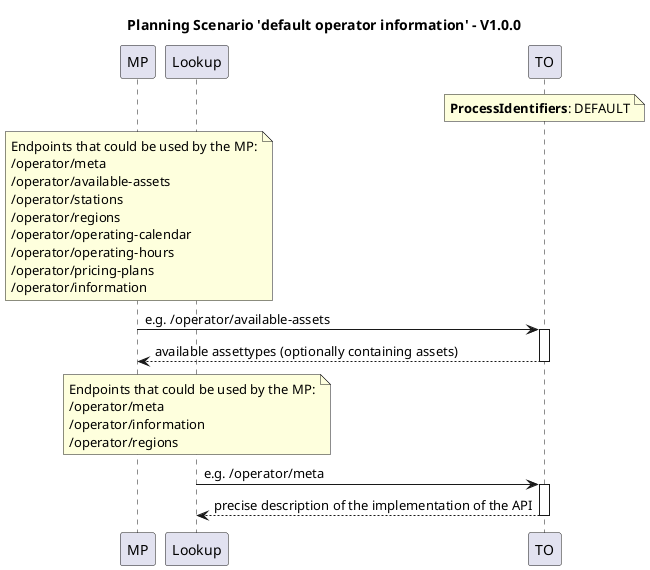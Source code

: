 @startuml Default operator information
title Planning Scenario 'default operator information' - V1.0.0
participant MP
participant Lookup
participant TO

autoactivate on

note over TO
**ProcessIdentifiers**: DEFAULT
end note

note over MP
Endpoints that could be used by the MP:
/operator/meta
/operator/available-assets
/operator/stations
/operator/regions
/operator/operating-calendar
/operator/operating-hours
/operator/pricing-plans
/operator/information
end note

MP -> TO : e.g. /operator/available-assets
return available assettypes (optionally containing assets)

note over Lookup
Endpoints that could be used by the MP:
/operator/meta
/operator/information
/operator/regions
end note

Lookup -> TO : e.g. /operator/meta
return precise description of the implementation of the API
@enduml
